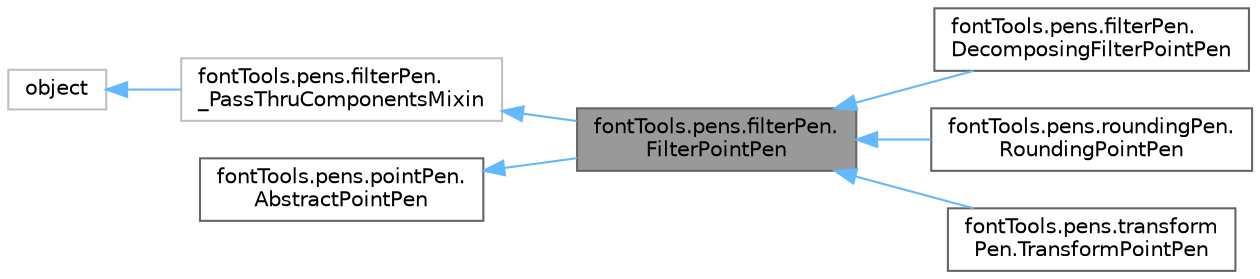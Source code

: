 digraph "fontTools.pens.filterPen.FilterPointPen"
{
 // LATEX_PDF_SIZE
  bgcolor="transparent";
  edge [fontname=Helvetica,fontsize=10,labelfontname=Helvetica,labelfontsize=10];
  node [fontname=Helvetica,fontsize=10,shape=box,height=0.2,width=0.4];
  rankdir="LR";
  Node1 [id="Node000001",label="fontTools.pens.filterPen.\lFilterPointPen",height=0.2,width=0.4,color="gray40", fillcolor="grey60", style="filled", fontcolor="black",tooltip=" "];
  Node2 -> Node1 [id="edge1_Node000001_Node000002",dir="back",color="steelblue1",style="solid",tooltip=" "];
  Node2 [id="Node000002",label="fontTools.pens.filterPen.\l_PassThruComponentsMixin",height=0.2,width=0.4,color="grey75", fillcolor="white", style="filled",URL="$d6/dcf/classfontTools_1_1pens_1_1filterPen_1_1__PassThruComponentsMixin.html",tooltip=" "];
  Node3 -> Node2 [id="edge2_Node000002_Node000003",dir="back",color="steelblue1",style="solid",tooltip=" "];
  Node3 [id="Node000003",label="object",height=0.2,width=0.4,color="grey75", fillcolor="white", style="filled",tooltip=" "];
  Node4 -> Node1 [id="edge3_Node000001_Node000004",dir="back",color="steelblue1",style="solid",tooltip=" "];
  Node4 [id="Node000004",label="fontTools.pens.pointPen.\lAbstractPointPen",height=0.2,width=0.4,color="gray40", fillcolor="white", style="filled",URL="$d1/d8f/classfontTools_1_1pens_1_1pointPen_1_1AbstractPointPen.html",tooltip=" "];
  Node1 -> Node5 [id="edge4_Node000001_Node000005",dir="back",color="steelblue1",style="solid",tooltip=" "];
  Node5 [id="Node000005",label="fontTools.pens.filterPen.\lDecomposingFilterPointPen",height=0.2,width=0.4,color="gray40", fillcolor="white", style="filled",URL="$dd/d2a/classfontTools_1_1pens_1_1filterPen_1_1DecomposingFilterPointPen.html",tooltip=" "];
  Node1 -> Node6 [id="edge5_Node000001_Node000006",dir="back",color="steelblue1",style="solid",tooltip=" "];
  Node6 [id="Node000006",label="fontTools.pens.roundingPen.\lRoundingPointPen",height=0.2,width=0.4,color="gray40", fillcolor="white", style="filled",URL="$d1/d39/classfontTools_1_1pens_1_1roundingPen_1_1RoundingPointPen.html",tooltip=" "];
  Node1 -> Node7 [id="edge6_Node000001_Node000007",dir="back",color="steelblue1",style="solid",tooltip=" "];
  Node7 [id="Node000007",label="fontTools.pens.transform\lPen.TransformPointPen",height=0.2,width=0.4,color="gray40", fillcolor="white", style="filled",URL="$d3/db9/classfontTools_1_1pens_1_1transformPen_1_1TransformPointPen.html",tooltip=" "];
}
